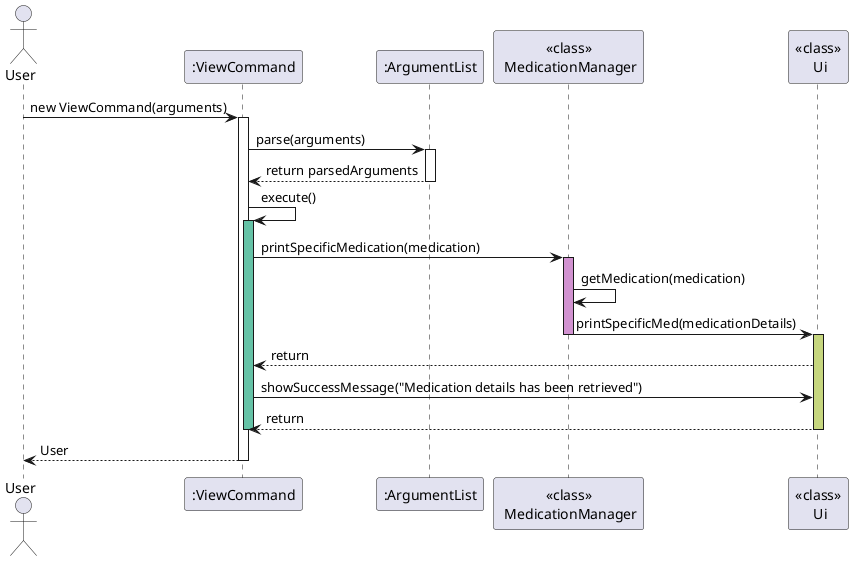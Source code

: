 @startuml
actor User
participant ":ViewCommand" as ViewCommand
participant ":ArgumentList" as ArgumentList
participant "<<class>>\n MedicationManager" as MedicationManager
participant "<<class>>\n Ui" as Ui

User -> ViewCommand: new ViewCommand(arguments)
activate ViewCommand
ViewCommand -> ArgumentList: parse(arguments)
activate ArgumentList
ArgumentList --> ViewCommand: return parsedArguments
deactivate ArgumentList

ViewCommand -> ViewCommand: execute()
activate ViewCommand #65c2a6

ViewCommand -> MedicationManager: printSpecificMedication(medication)
activate MedicationManager #d192d0
MedicationManager -> MedicationManager: getMedication(medication)

MedicationManager -> Ui: printSpecificMed(medicationDetails)
deactivate MedicationManager
activate Ui #c6d67e
Ui --> ViewCommand: return

ViewCommand -> Ui: showSuccessMessage("Medication details has been retrieved")
Ui --> ViewCommand: return
deactivate Ui
deactivate ViewCommand
return User
@enduml